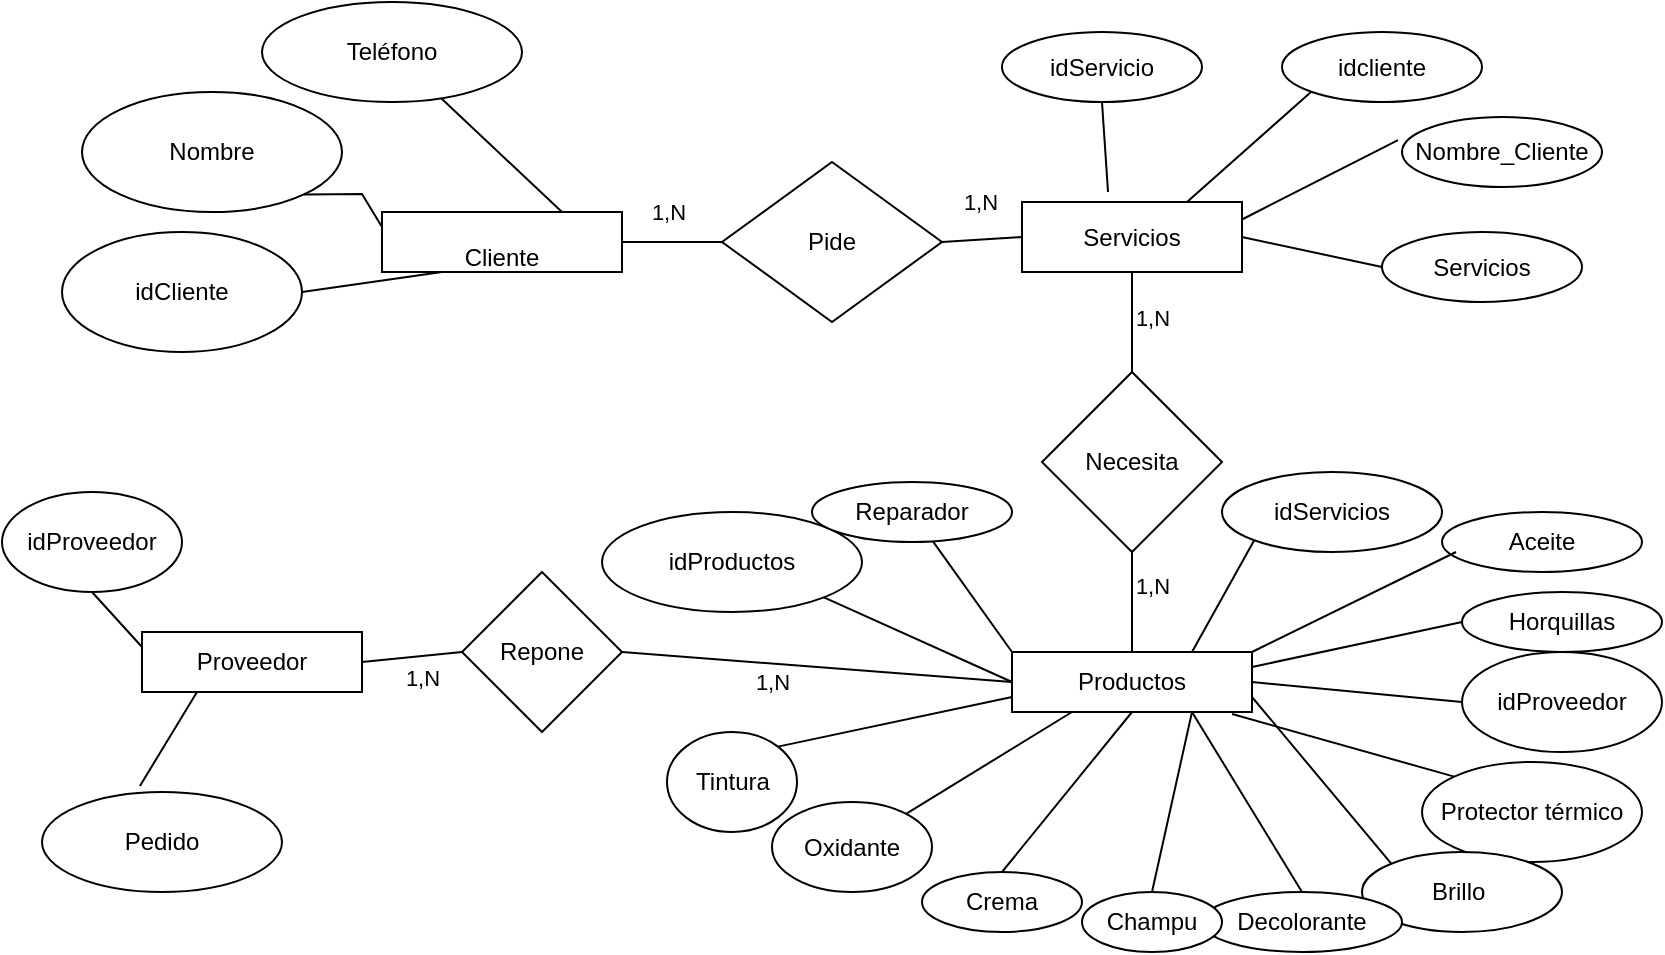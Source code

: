 <mxfile version="24.5.4" type="device">
  <diagram id="R2lEEEUBdFMjLlhIrx00" name="Page-1">
    <mxGraphModel dx="786" dy="433" grid="1" gridSize="10" guides="1" tooltips="1" connect="1" arrows="1" fold="0" page="1" pageScale="1" pageWidth="850" pageHeight="1100" math="0" shadow="0" extFonts="Permanent Marker^https://fonts.googleapis.com/css?family=Permanent+Marker">
      <root>
        <mxCell id="0" />
        <mxCell id="1" parent="0" />
        <mxCell id="FzxFN5KaWCAqjOAhKHtK-2" value="&lt;div&gt;&lt;br&gt;&lt;/div&gt;Cliente" style="rounded=0;whiteSpace=wrap;html=1;" parent="1" vertex="1">
          <mxGeometry x="190" y="250" width="120" height="30" as="geometry" />
        </mxCell>
        <mxCell id="FzxFN5KaWCAqjOAhKHtK-4" value="Teléfono" style="ellipse;whiteSpace=wrap;html=1;" parent="1" vertex="1">
          <mxGeometry x="130" y="145" width="130" height="50" as="geometry" />
        </mxCell>
        <mxCell id="FzxFN5KaWCAqjOAhKHtK-5" value="Nombre" style="ellipse;whiteSpace=wrap;html=1;" parent="1" vertex="1">
          <mxGeometry x="40" y="190" width="130" height="60" as="geometry" />
        </mxCell>
        <mxCell id="FzxFN5KaWCAqjOAhKHtK-6" value="idCliente" style="ellipse;whiteSpace=wrap;" parent="1" vertex="1">
          <mxGeometry x="30" y="260" width="120" height="60" as="geometry" />
        </mxCell>
        <mxCell id="FzxFN5KaWCAqjOAhKHtK-7" value="" style="endArrow=none;html=1;rounded=0;exitX=1;exitY=0.5;exitDx=0;exitDy=0;entryX=0;entryY=0.5;entryDx=0;entryDy=0;" parent="1" source="FzxFN5KaWCAqjOAhKHtK-2" target="FzxFN5KaWCAqjOAhKHtK-8" edge="1">
          <mxGeometry width="50" height="50" relative="1" as="geometry">
            <mxPoint x="420" y="280" as="sourcePoint" />
            <mxPoint x="480" y="260" as="targetPoint" />
          </mxGeometry>
        </mxCell>
        <mxCell id="dLvith_7uc--NiGQk4SE-22" value="1,N" style="edgeLabel;html=1;align=center;verticalAlign=middle;resizable=0;points=[];" vertex="1" connectable="0" parent="FzxFN5KaWCAqjOAhKHtK-7">
          <mxGeometry x="-0.2" y="1" relative="1" as="geometry">
            <mxPoint x="3" y="-14" as="offset" />
          </mxGeometry>
        </mxCell>
        <mxCell id="FzxFN5KaWCAqjOAhKHtK-8" value="Pide" style="rhombus;whiteSpace=wrap;html=1;" parent="1" vertex="1">
          <mxGeometry x="360" y="225" width="110" height="80" as="geometry" />
        </mxCell>
        <mxCell id="FzxFN5KaWCAqjOAhKHtK-9" value="Servicios" style="rounded=0;whiteSpace=wrap;html=1;" parent="1" vertex="1">
          <mxGeometry x="510" y="245" width="110" height="35" as="geometry" />
        </mxCell>
        <mxCell id="FzxFN5KaWCAqjOAhKHtK-11" value="" style="endArrow=none;html=1;rounded=0;exitX=0.25;exitY=1;exitDx=0;exitDy=0;entryX=1;entryY=0.5;entryDx=0;entryDy=0;" parent="1" source="FzxFN5KaWCAqjOAhKHtK-2" target="FzxFN5KaWCAqjOAhKHtK-6" edge="1">
          <mxGeometry width="50" height="50" relative="1" as="geometry">
            <mxPoint x="230" y="320" as="sourcePoint" />
            <mxPoint x="160" y="340" as="targetPoint" />
          </mxGeometry>
        </mxCell>
        <mxCell id="FzxFN5KaWCAqjOAhKHtK-14" value="" style="endArrow=none;html=1;rounded=0;exitX=0;exitY=0.25;exitDx=0;exitDy=0;entryX=1;entryY=1;entryDx=0;entryDy=0;" parent="1" source="FzxFN5KaWCAqjOAhKHtK-2" target="FzxFN5KaWCAqjOAhKHtK-5" edge="1">
          <mxGeometry width="50" height="50" relative="1" as="geometry">
            <mxPoint x="250" y="290" as="sourcePoint" />
            <mxPoint x="160" y="300" as="targetPoint" />
            <Array as="points">
              <mxPoint x="180" y="241" />
            </Array>
          </mxGeometry>
        </mxCell>
        <mxCell id="FzxFN5KaWCAqjOAhKHtK-16" value="" style="endArrow=none;html=1;rounded=0;exitX=0.75;exitY=0;exitDx=0;exitDy=0;" parent="1" source="FzxFN5KaWCAqjOAhKHtK-2" target="FzxFN5KaWCAqjOAhKHtK-4" edge="1">
          <mxGeometry width="50" height="50" relative="1" as="geometry">
            <mxPoint x="299.5" y="220" as="sourcePoint" />
            <mxPoint x="240.5" y="203" as="targetPoint" />
            <Array as="points" />
          </mxGeometry>
        </mxCell>
        <mxCell id="FzxFN5KaWCAqjOAhKHtK-17" value="idServicio" style="ellipse;whiteSpace=wrap;html=1;" parent="1" vertex="1">
          <mxGeometry x="500" y="160" width="100" height="35" as="geometry" />
        </mxCell>
        <mxCell id="FzxFN5KaWCAqjOAhKHtK-18" value="idcliente" style="ellipse;whiteSpace=wrap;html=1;" parent="1" vertex="1">
          <mxGeometry x="640" y="160" width="100" height="35" as="geometry" />
        </mxCell>
        <mxCell id="FzxFN5KaWCAqjOAhKHtK-20" value="Nombre_Cliente" style="ellipse;whiteSpace=wrap;html=1;" parent="1" vertex="1">
          <mxGeometry x="700" y="202.5" width="100" height="35" as="geometry" />
        </mxCell>
        <mxCell id="FzxFN5KaWCAqjOAhKHtK-22" value="Servicios" style="ellipse;whiteSpace=wrap;html=1;" parent="1" vertex="1">
          <mxGeometry x="690" y="260" width="100" height="35" as="geometry" />
        </mxCell>
        <mxCell id="FzxFN5KaWCAqjOAhKHtK-23" value="" style="endArrow=none;html=1;rounded=0;exitX=1;exitY=0.5;exitDx=0;exitDy=0;entryX=0;entryY=0.5;entryDx=0;entryDy=0;" parent="1" source="FzxFN5KaWCAqjOAhKHtK-8" target="FzxFN5KaWCAqjOAhKHtK-9" edge="1">
          <mxGeometry width="50" height="50" relative="1" as="geometry">
            <mxPoint x="470" y="330" as="sourcePoint" />
            <mxPoint x="520" y="280" as="targetPoint" />
          </mxGeometry>
        </mxCell>
        <mxCell id="dLvith_7uc--NiGQk4SE-23" value="1,N" style="edgeLabel;html=1;align=center;verticalAlign=middle;resizable=0;points=[];" vertex="1" connectable="0" parent="FzxFN5KaWCAqjOAhKHtK-23">
          <mxGeometry x="-0.057" y="-2" relative="1" as="geometry">
            <mxPoint y="-21" as="offset" />
          </mxGeometry>
        </mxCell>
        <mxCell id="FzxFN5KaWCAqjOAhKHtK-24" value="" style="endArrow=none;html=1;rounded=0;exitX=0.5;exitY=1;exitDx=0;exitDy=0;entryX=0.391;entryY=-0.143;entryDx=0;entryDy=0;entryPerimeter=0;" parent="1" source="FzxFN5KaWCAqjOAhKHtK-17" target="FzxFN5KaWCAqjOAhKHtK-9" edge="1">
          <mxGeometry width="50" height="50" relative="1" as="geometry">
            <mxPoint x="470" y="330" as="sourcePoint" />
            <mxPoint x="520" y="280" as="targetPoint" />
          </mxGeometry>
        </mxCell>
        <mxCell id="FzxFN5KaWCAqjOAhKHtK-26" value="" style="endArrow=none;html=1;rounded=0;exitX=0;exitY=1;exitDx=0;exitDy=0;entryX=0.75;entryY=0;entryDx=0;entryDy=0;" parent="1" source="FzxFN5KaWCAqjOAhKHtK-18" target="FzxFN5KaWCAqjOAhKHtK-9" edge="1">
          <mxGeometry width="50" height="50" relative="1" as="geometry">
            <mxPoint x="560" y="205" as="sourcePoint" />
            <mxPoint x="563" y="250" as="targetPoint" />
          </mxGeometry>
        </mxCell>
        <mxCell id="FzxFN5KaWCAqjOAhKHtK-28" value="" style="endArrow=none;html=1;rounded=0;exitX=-0.02;exitY=0.329;exitDx=0;exitDy=0;entryX=1;entryY=0.25;entryDx=0;entryDy=0;exitPerimeter=0;" parent="1" source="FzxFN5KaWCAqjOAhKHtK-20" target="FzxFN5KaWCAqjOAhKHtK-9" edge="1">
          <mxGeometry width="50" height="50" relative="1" as="geometry">
            <mxPoint x="664" y="200" as="sourcePoint" />
            <mxPoint x="603" y="255" as="targetPoint" />
          </mxGeometry>
        </mxCell>
        <mxCell id="FzxFN5KaWCAqjOAhKHtK-30" value="" style="endArrow=none;html=1;rounded=0;exitX=0;exitY=0.5;exitDx=0;exitDy=0;entryX=1;entryY=0.5;entryDx=0;entryDy=0;" parent="1" source="FzxFN5KaWCAqjOAhKHtK-22" target="FzxFN5KaWCAqjOAhKHtK-9" edge="1">
          <mxGeometry width="50" height="50" relative="1" as="geometry">
            <mxPoint x="708" y="224" as="sourcePoint" />
            <mxPoint x="630" y="264" as="targetPoint" />
          </mxGeometry>
        </mxCell>
        <mxCell id="FzxFN5KaWCAqjOAhKHtK-31" value="Productos" style="rounded=0;whiteSpace=wrap;html=1;" parent="1" vertex="1">
          <mxGeometry x="505" y="470" width="120" height="30" as="geometry" />
        </mxCell>
        <mxCell id="FzxFN5KaWCAqjOAhKHtK-32" value="Necesita" style="rhombus;whiteSpace=wrap;html=1;" parent="1" vertex="1">
          <mxGeometry x="520" y="330" width="90" height="90" as="geometry" />
        </mxCell>
        <mxCell id="FzxFN5KaWCAqjOAhKHtK-33" value="" style="endArrow=none;html=1;rounded=0;exitX=0.5;exitY=1;exitDx=0;exitDy=0;" parent="1" source="FzxFN5KaWCAqjOAhKHtK-9" edge="1">
          <mxGeometry width="50" height="50" relative="1" as="geometry">
            <mxPoint x="510" y="450" as="sourcePoint" />
            <mxPoint x="565" y="330" as="targetPoint" />
          </mxGeometry>
        </mxCell>
        <mxCell id="dLvith_7uc--NiGQk4SE-24" value="1,N&lt;div&gt;&lt;br&gt;&lt;/div&gt;" style="edgeLabel;html=1;align=center;verticalAlign=middle;resizable=0;points=[];" vertex="1" connectable="0" parent="FzxFN5KaWCAqjOAhKHtK-33">
          <mxGeometry x="0.08" relative="1" as="geometry">
            <mxPoint x="10" y="3" as="offset" />
          </mxGeometry>
        </mxCell>
        <mxCell id="FzxFN5KaWCAqjOAhKHtK-34" value="" style="endArrow=none;html=1;rounded=0;exitX=0.5;exitY=0;exitDx=0;exitDy=0;entryX=0.5;entryY=1;entryDx=0;entryDy=0;" parent="1" source="FzxFN5KaWCAqjOAhKHtK-31" target="FzxFN5KaWCAqjOAhKHtK-32" edge="1">
          <mxGeometry width="50" height="50" relative="1" as="geometry">
            <mxPoint x="510" y="450" as="sourcePoint" />
            <mxPoint x="560" y="400" as="targetPoint" />
          </mxGeometry>
        </mxCell>
        <mxCell id="dLvith_7uc--NiGQk4SE-25" value="1,N&lt;div&gt;&lt;br&gt;&lt;/div&gt;" style="edgeLabel;html=1;align=center;verticalAlign=middle;resizable=0;points=[];" vertex="1" connectable="0" parent="FzxFN5KaWCAqjOAhKHtK-34">
          <mxGeometry x="0.04" y="-1" relative="1" as="geometry">
            <mxPoint x="9" as="offset" />
          </mxGeometry>
        </mxCell>
        <mxCell id="FzxFN5KaWCAqjOAhKHtK-35" value="Protector térmico" style="ellipse;whiteSpace=wrap;html=1;" parent="1" vertex="1">
          <mxGeometry x="710" y="525" width="110" height="50" as="geometry" />
        </mxCell>
        <mxCell id="FzxFN5KaWCAqjOAhKHtK-36" value="Brillo&amp;nbsp;" style="ellipse;whiteSpace=wrap;html=1;" parent="1" vertex="1">
          <mxGeometry x="680" y="570" width="100" height="40" as="geometry" />
        </mxCell>
        <mxCell id="FzxFN5KaWCAqjOAhKHtK-37" value="Decolorante" style="ellipse;whiteSpace=wrap;html=1;" parent="1" vertex="1">
          <mxGeometry x="600" y="590" width="100" height="30" as="geometry" />
        </mxCell>
        <mxCell id="FzxFN5KaWCAqjOAhKHtK-38" value="Champu" style="ellipse;whiteSpace=wrap;html=1;" parent="1" vertex="1">
          <mxGeometry x="540" y="590" width="70" height="30" as="geometry" />
        </mxCell>
        <mxCell id="FzxFN5KaWCAqjOAhKHtK-39" value="Crema" style="ellipse;whiteSpace=wrap;html=1;" parent="1" vertex="1">
          <mxGeometry x="460" y="580" width="80" height="30" as="geometry" />
        </mxCell>
        <mxCell id="FzxFN5KaWCAqjOAhKHtK-40" value="Oxidante" style="ellipse;whiteSpace=wrap;html=1;" parent="1" vertex="1">
          <mxGeometry x="385" y="545" width="80" height="45" as="geometry" />
        </mxCell>
        <mxCell id="FzxFN5KaWCAqjOAhKHtK-41" value="Tintura" style="ellipse;whiteSpace=wrap;html=1;" parent="1" vertex="1">
          <mxGeometry x="332.5" y="510" width="65" height="50" as="geometry" />
        </mxCell>
        <mxCell id="FzxFN5KaWCAqjOAhKHtK-42" value="idProductos" style="ellipse;whiteSpace=wrap;html=1;" parent="1" vertex="1">
          <mxGeometry x="300" y="400" width="130" height="50" as="geometry" />
        </mxCell>
        <mxCell id="dLvith_7uc--NiGQk4SE-1" value="Horquillas" style="ellipse;whiteSpace=wrap;html=1;" vertex="1" parent="1">
          <mxGeometry x="730" y="440" width="100" height="30" as="geometry" />
        </mxCell>
        <mxCell id="dLvith_7uc--NiGQk4SE-3" value="Aceite" style="ellipse;whiteSpace=wrap;html=1;" vertex="1" parent="1">
          <mxGeometry x="720" y="400" width="100" height="30" as="geometry" />
        </mxCell>
        <mxCell id="dLvith_7uc--NiGQk4SE-4" value="Reparador" style="ellipse;whiteSpace=wrap;html=1;" vertex="1" parent="1">
          <mxGeometry x="405" y="385" width="100" height="30" as="geometry" />
        </mxCell>
        <mxCell id="dLvith_7uc--NiGQk4SE-5" value="idServicios" style="ellipse;whiteSpace=wrap;html=1;" vertex="1" parent="1">
          <mxGeometry x="610" y="380" width="110" height="40" as="geometry" />
        </mxCell>
        <mxCell id="dLvith_7uc--NiGQk4SE-6" value="idProveedor" style="ellipse;whiteSpace=wrap;html=1;" vertex="1" parent="1">
          <mxGeometry x="730" y="470" width="100" height="50" as="geometry" />
        </mxCell>
        <mxCell id="dLvith_7uc--NiGQk4SE-7" value="" style="endArrow=none;html=1;rounded=0;exitX=1;exitY=1;exitDx=0;exitDy=0;entryX=0;entryY=0.5;entryDx=0;entryDy=0;" edge="1" parent="1" source="FzxFN5KaWCAqjOAhKHtK-42" target="FzxFN5KaWCAqjOAhKHtK-31">
          <mxGeometry width="50" height="50" relative="1" as="geometry">
            <mxPoint x="450" y="510" as="sourcePoint" />
            <mxPoint x="500" y="460" as="targetPoint" />
          </mxGeometry>
        </mxCell>
        <mxCell id="dLvith_7uc--NiGQk4SE-8" value="" style="endArrow=none;html=1;rounded=0;entryX=0;entryY=0;entryDx=0;entryDy=0;" edge="1" parent="1" source="dLvith_7uc--NiGQk4SE-4" target="FzxFN5KaWCAqjOAhKHtK-31">
          <mxGeometry width="50" height="50" relative="1" as="geometry">
            <mxPoint x="500" y="470" as="sourcePoint" />
            <mxPoint x="550" y="420" as="targetPoint" />
          </mxGeometry>
        </mxCell>
        <mxCell id="dLvith_7uc--NiGQk4SE-9" value="" style="endArrow=none;html=1;rounded=0;exitX=0.75;exitY=0;exitDx=0;exitDy=0;entryX=0;entryY=1;entryDx=0;entryDy=0;" edge="1" parent="1" source="FzxFN5KaWCAqjOAhKHtK-31" target="dLvith_7uc--NiGQk4SE-5">
          <mxGeometry width="50" height="50" relative="1" as="geometry">
            <mxPoint x="450" y="510" as="sourcePoint" />
            <mxPoint x="500" y="460" as="targetPoint" />
          </mxGeometry>
        </mxCell>
        <mxCell id="dLvith_7uc--NiGQk4SE-10" value="" style="endArrow=none;html=1;rounded=0;exitX=1;exitY=0;exitDx=0;exitDy=0;entryX=0.07;entryY=0.667;entryDx=0;entryDy=0;entryPerimeter=0;" edge="1" parent="1" source="FzxFN5KaWCAqjOAhKHtK-31" target="dLvith_7uc--NiGQk4SE-3">
          <mxGeometry width="50" height="50" relative="1" as="geometry">
            <mxPoint x="450" y="510" as="sourcePoint" />
            <mxPoint x="500" y="460" as="targetPoint" />
          </mxGeometry>
        </mxCell>
        <mxCell id="dLvith_7uc--NiGQk4SE-11" value="" style="endArrow=none;html=1;rounded=0;exitX=0;exitY=0.5;exitDx=0;exitDy=0;entryX=1;entryY=0.25;entryDx=0;entryDy=0;" edge="1" parent="1" source="dLvith_7uc--NiGQk4SE-1" target="FzxFN5KaWCAqjOAhKHtK-31">
          <mxGeometry width="50" height="50" relative="1" as="geometry">
            <mxPoint x="450" y="510" as="sourcePoint" />
            <mxPoint x="500" y="460" as="targetPoint" />
          </mxGeometry>
        </mxCell>
        <mxCell id="dLvith_7uc--NiGQk4SE-12" value="" style="endArrow=none;html=1;rounded=0;exitX=0;exitY=0.5;exitDx=0;exitDy=0;entryX=1;entryY=0.5;entryDx=0;entryDy=0;" edge="1" parent="1" source="dLvith_7uc--NiGQk4SE-6" target="FzxFN5KaWCAqjOAhKHtK-31">
          <mxGeometry width="50" height="50" relative="1" as="geometry">
            <mxPoint x="720" y="495" as="sourcePoint" />
            <mxPoint x="500" y="460" as="targetPoint" />
          </mxGeometry>
        </mxCell>
        <mxCell id="dLvith_7uc--NiGQk4SE-14" value="" style="endArrow=none;html=1;rounded=0;exitX=0;exitY=0;exitDx=0;exitDy=0;entryX=0.917;entryY=1.033;entryDx=0;entryDy=0;entryPerimeter=0;" edge="1" parent="1" source="FzxFN5KaWCAqjOAhKHtK-35" target="FzxFN5KaWCAqjOAhKHtK-31">
          <mxGeometry width="50" height="50" relative="1" as="geometry">
            <mxPoint x="450" y="510" as="sourcePoint" />
            <mxPoint x="500" y="460" as="targetPoint" />
          </mxGeometry>
        </mxCell>
        <mxCell id="dLvith_7uc--NiGQk4SE-16" value="" style="endArrow=none;html=1;rounded=0;exitX=0;exitY=0;exitDx=0;exitDy=0;entryX=1;entryY=0.75;entryDx=0;entryDy=0;" edge="1" parent="1" source="FzxFN5KaWCAqjOAhKHtK-36" target="FzxFN5KaWCAqjOAhKHtK-31">
          <mxGeometry width="50" height="50" relative="1" as="geometry">
            <mxPoint x="450" y="510" as="sourcePoint" />
            <mxPoint x="500" y="460" as="targetPoint" />
          </mxGeometry>
        </mxCell>
        <mxCell id="dLvith_7uc--NiGQk4SE-17" value="" style="endArrow=none;html=1;rounded=0;exitX=0.5;exitY=0;exitDx=0;exitDy=0;entryX=0.75;entryY=1;entryDx=0;entryDy=0;" edge="1" parent="1" source="FzxFN5KaWCAqjOAhKHtK-37" target="FzxFN5KaWCAqjOAhKHtK-31">
          <mxGeometry width="50" height="50" relative="1" as="geometry">
            <mxPoint x="450" y="510" as="sourcePoint" />
            <mxPoint x="500" y="460" as="targetPoint" />
          </mxGeometry>
        </mxCell>
        <mxCell id="dLvith_7uc--NiGQk4SE-18" value="" style="endArrow=none;html=1;rounded=0;exitX=0.5;exitY=0;exitDx=0;exitDy=0;entryX=0.75;entryY=1;entryDx=0;entryDy=0;" edge="1" parent="1" source="FzxFN5KaWCAqjOAhKHtK-38" target="FzxFN5KaWCAqjOAhKHtK-31">
          <mxGeometry width="50" height="50" relative="1" as="geometry">
            <mxPoint x="450" y="510" as="sourcePoint" />
            <mxPoint x="500" y="460" as="targetPoint" />
          </mxGeometry>
        </mxCell>
        <mxCell id="dLvith_7uc--NiGQk4SE-19" value="" style="endArrow=none;html=1;rounded=0;exitX=0.5;exitY=0;exitDx=0;exitDy=0;entryX=0.5;entryY=1;entryDx=0;entryDy=0;" edge="1" parent="1" source="FzxFN5KaWCAqjOAhKHtK-39" target="FzxFN5KaWCAqjOAhKHtK-31">
          <mxGeometry width="50" height="50" relative="1" as="geometry">
            <mxPoint x="450" y="510" as="sourcePoint" />
            <mxPoint x="500" y="460" as="targetPoint" />
          </mxGeometry>
        </mxCell>
        <mxCell id="dLvith_7uc--NiGQk4SE-20" value="" style="endArrow=none;html=1;rounded=0;entryX=0.25;entryY=1;entryDx=0;entryDy=0;" edge="1" parent="1" source="FzxFN5KaWCAqjOAhKHtK-40" target="FzxFN5KaWCAqjOAhKHtK-31">
          <mxGeometry width="50" height="50" relative="1" as="geometry">
            <mxPoint x="460" y="540" as="sourcePoint" />
            <mxPoint x="500" y="460" as="targetPoint" />
          </mxGeometry>
        </mxCell>
        <mxCell id="dLvith_7uc--NiGQk4SE-21" value="" style="endArrow=none;html=1;rounded=0;exitX=1;exitY=0;exitDx=0;exitDy=0;entryX=0;entryY=0.75;entryDx=0;entryDy=0;" edge="1" parent="1" source="FzxFN5KaWCAqjOAhKHtK-41" target="FzxFN5KaWCAqjOAhKHtK-31">
          <mxGeometry width="50" height="50" relative="1" as="geometry">
            <mxPoint x="450" y="510" as="sourcePoint" />
            <mxPoint x="500" y="460" as="targetPoint" />
          </mxGeometry>
        </mxCell>
        <mxCell id="dLvith_7uc--NiGQk4SE-26" value="Proveedor" style="rounded=0;whiteSpace=wrap;html=1;" vertex="1" parent="1">
          <mxGeometry x="70" y="460" width="110" height="30" as="geometry" />
        </mxCell>
        <mxCell id="dLvith_7uc--NiGQk4SE-27" value="idProveedor" style="ellipse;whiteSpace=wrap;html=1;" vertex="1" parent="1">
          <mxGeometry y="390" width="90" height="50" as="geometry" />
        </mxCell>
        <mxCell id="dLvith_7uc--NiGQk4SE-28" value="Pedido" style="ellipse;whiteSpace=wrap;html=1;" vertex="1" parent="1">
          <mxGeometry x="20" y="540" width="120" height="50" as="geometry" />
        </mxCell>
        <mxCell id="dLvith_7uc--NiGQk4SE-29" value="" style="endArrow=none;html=1;rounded=0;exitX=0.25;exitY=1;exitDx=0;exitDy=0;entryX=0.408;entryY=-0.06;entryDx=0;entryDy=0;entryPerimeter=0;" edge="1" parent="1" source="dLvith_7uc--NiGQk4SE-26" target="dLvith_7uc--NiGQk4SE-28">
          <mxGeometry width="50" height="50" relative="1" as="geometry">
            <mxPoint x="220" y="460" as="sourcePoint" />
            <mxPoint x="80" y="550" as="targetPoint" />
          </mxGeometry>
        </mxCell>
        <mxCell id="dLvith_7uc--NiGQk4SE-30" value="" style="endArrow=none;html=1;rounded=0;exitX=0;exitY=0.25;exitDx=0;exitDy=0;entryX=0.5;entryY=1;entryDx=0;entryDy=0;" edge="1" parent="1" source="dLvith_7uc--NiGQk4SE-26" target="dLvith_7uc--NiGQk4SE-27">
          <mxGeometry width="50" height="50" relative="1" as="geometry">
            <mxPoint x="220" y="460" as="sourcePoint" />
            <mxPoint x="270" y="410" as="targetPoint" />
          </mxGeometry>
        </mxCell>
        <mxCell id="dLvith_7uc--NiGQk4SE-31" value="" style="endArrow=none;html=1;rounded=0;exitX=1;exitY=0.5;exitDx=0;exitDy=0;entryX=0;entryY=0.5;entryDx=0;entryDy=0;" edge="1" parent="1" source="dLvith_7uc--NiGQk4SE-26" target="dLvith_7uc--NiGQk4SE-32">
          <mxGeometry width="50" height="50" relative="1" as="geometry">
            <mxPoint x="220" y="460" as="sourcePoint" />
            <mxPoint x="210" y="480" as="targetPoint" />
          </mxGeometry>
        </mxCell>
        <mxCell id="dLvith_7uc--NiGQk4SE-36" value="1,N&lt;div&gt;&lt;br&gt;&lt;/div&gt;" style="edgeLabel;html=1;align=center;verticalAlign=middle;resizable=0;points=[];" vertex="1" connectable="0" parent="dLvith_7uc--NiGQk4SE-31">
          <mxGeometry x="-0.069" y="3" relative="1" as="geometry">
            <mxPoint x="7" y="20" as="offset" />
          </mxGeometry>
        </mxCell>
        <mxCell id="dLvith_7uc--NiGQk4SE-32" value="Repone" style="rhombus;whiteSpace=wrap;html=1;" vertex="1" parent="1">
          <mxGeometry x="230" y="430" width="80" height="80" as="geometry" />
        </mxCell>
        <mxCell id="dLvith_7uc--NiGQk4SE-35" value="" style="endArrow=none;html=1;rounded=0;exitX=1;exitY=0.5;exitDx=0;exitDy=0;entryX=0;entryY=0.5;entryDx=0;entryDy=0;" edge="1" parent="1" source="dLvith_7uc--NiGQk4SE-32" target="FzxFN5KaWCAqjOAhKHtK-31">
          <mxGeometry width="50" height="50" relative="1" as="geometry">
            <mxPoint x="390" y="470" as="sourcePoint" />
            <mxPoint x="440" y="420" as="targetPoint" />
          </mxGeometry>
        </mxCell>
        <mxCell id="dLvith_7uc--NiGQk4SE-37" value="1,N" style="edgeLabel;html=1;align=center;verticalAlign=middle;resizable=0;points=[];" vertex="1" connectable="0" parent="dLvith_7uc--NiGQk4SE-35">
          <mxGeometry x="-0.18" relative="1" as="geometry">
            <mxPoint x="-5" y="9" as="offset" />
          </mxGeometry>
        </mxCell>
      </root>
    </mxGraphModel>
  </diagram>
</mxfile>
